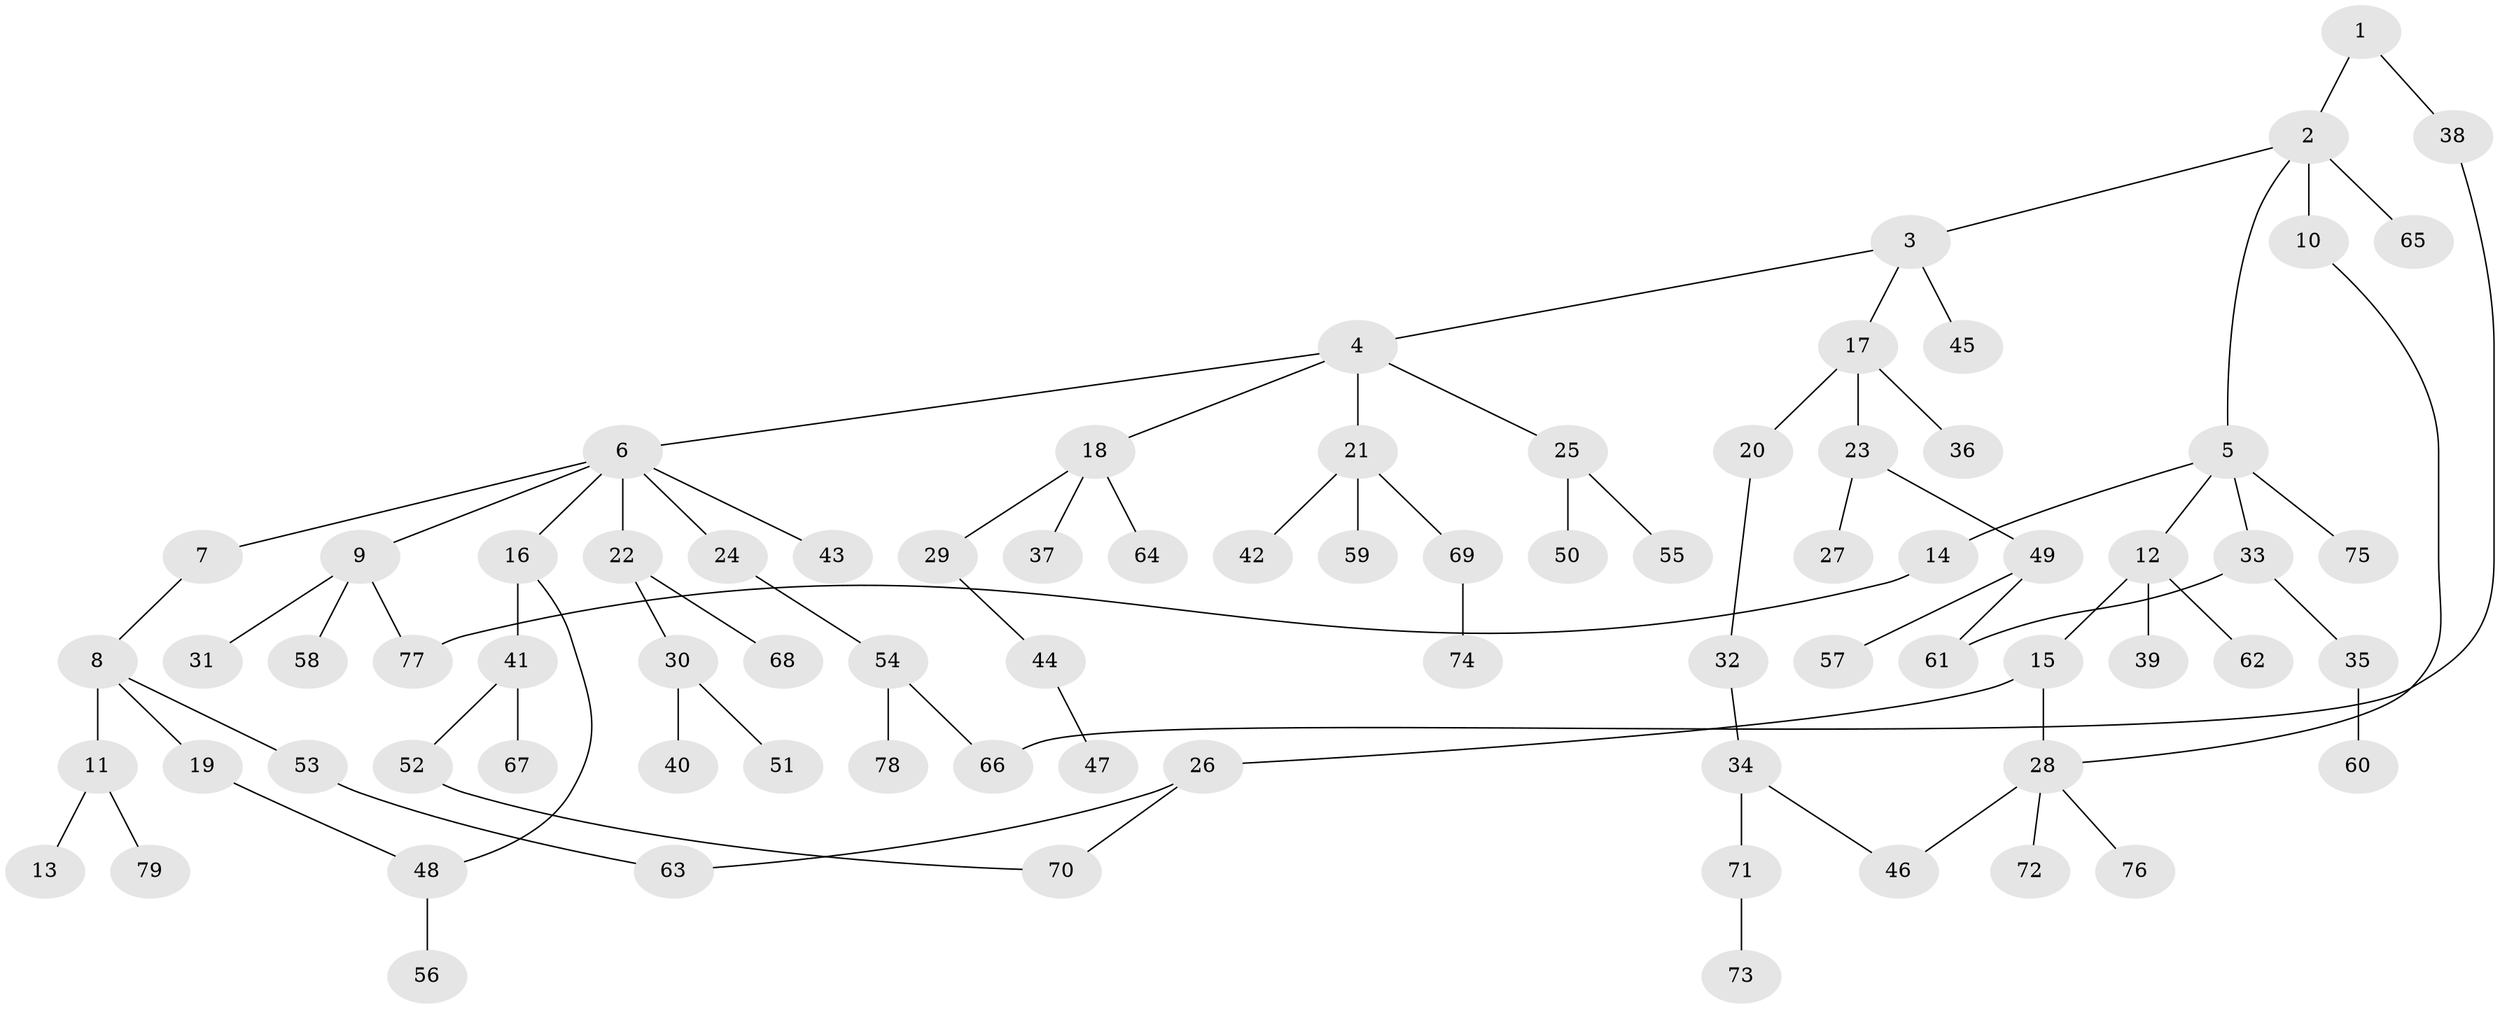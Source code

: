 // Generated by graph-tools (version 1.1) at 2025/34/03/09/25 02:34:07]
// undirected, 79 vertices, 86 edges
graph export_dot {
graph [start="1"]
  node [color=gray90,style=filled];
  1;
  2;
  3;
  4;
  5;
  6;
  7;
  8;
  9;
  10;
  11;
  12;
  13;
  14;
  15;
  16;
  17;
  18;
  19;
  20;
  21;
  22;
  23;
  24;
  25;
  26;
  27;
  28;
  29;
  30;
  31;
  32;
  33;
  34;
  35;
  36;
  37;
  38;
  39;
  40;
  41;
  42;
  43;
  44;
  45;
  46;
  47;
  48;
  49;
  50;
  51;
  52;
  53;
  54;
  55;
  56;
  57;
  58;
  59;
  60;
  61;
  62;
  63;
  64;
  65;
  66;
  67;
  68;
  69;
  70;
  71;
  72;
  73;
  74;
  75;
  76;
  77;
  78;
  79;
  1 -- 2;
  1 -- 38;
  2 -- 3;
  2 -- 5;
  2 -- 10;
  2 -- 65;
  3 -- 4;
  3 -- 17;
  3 -- 45;
  4 -- 6;
  4 -- 18;
  4 -- 21;
  4 -- 25;
  5 -- 12;
  5 -- 14;
  5 -- 33;
  5 -- 75;
  6 -- 7;
  6 -- 9;
  6 -- 16;
  6 -- 22;
  6 -- 24;
  6 -- 43;
  7 -- 8;
  8 -- 11;
  8 -- 19;
  8 -- 53;
  9 -- 31;
  9 -- 58;
  9 -- 77;
  10 -- 28;
  11 -- 13;
  11 -- 79;
  12 -- 15;
  12 -- 39;
  12 -- 62;
  14 -- 77;
  15 -- 26;
  15 -- 28;
  16 -- 41;
  16 -- 48;
  17 -- 20;
  17 -- 23;
  17 -- 36;
  18 -- 29;
  18 -- 37;
  18 -- 64;
  19 -- 48;
  20 -- 32;
  21 -- 42;
  21 -- 59;
  21 -- 69;
  22 -- 30;
  22 -- 68;
  23 -- 27;
  23 -- 49;
  24 -- 54;
  25 -- 50;
  25 -- 55;
  26 -- 63;
  26 -- 70;
  28 -- 46;
  28 -- 72;
  28 -- 76;
  29 -- 44;
  30 -- 40;
  30 -- 51;
  32 -- 34;
  33 -- 35;
  33 -- 61;
  34 -- 71;
  34 -- 46;
  35 -- 60;
  38 -- 66;
  41 -- 52;
  41 -- 67;
  44 -- 47;
  48 -- 56;
  49 -- 57;
  49 -- 61;
  52 -- 70;
  53 -- 63;
  54 -- 78;
  54 -- 66;
  69 -- 74;
  71 -- 73;
}
